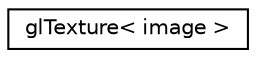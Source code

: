digraph "Graphical Class Hierarchy"
{
 // INTERACTIVE_SVG=YES
  edge [fontname="Helvetica",fontsize="10",labelfontname="Helvetica",labelfontsize="10"];
  node [fontname="Helvetica",fontsize="10",shape=record];
  rankdir="LR";
  Node1 [label="glTexture\< image \>",height=0.2,width=0.4,color="black", fillcolor="white", style="filled",URL="$de/dbd/classgl_texture.html",tooltip="A template-based open-gl texture class. "];
}

